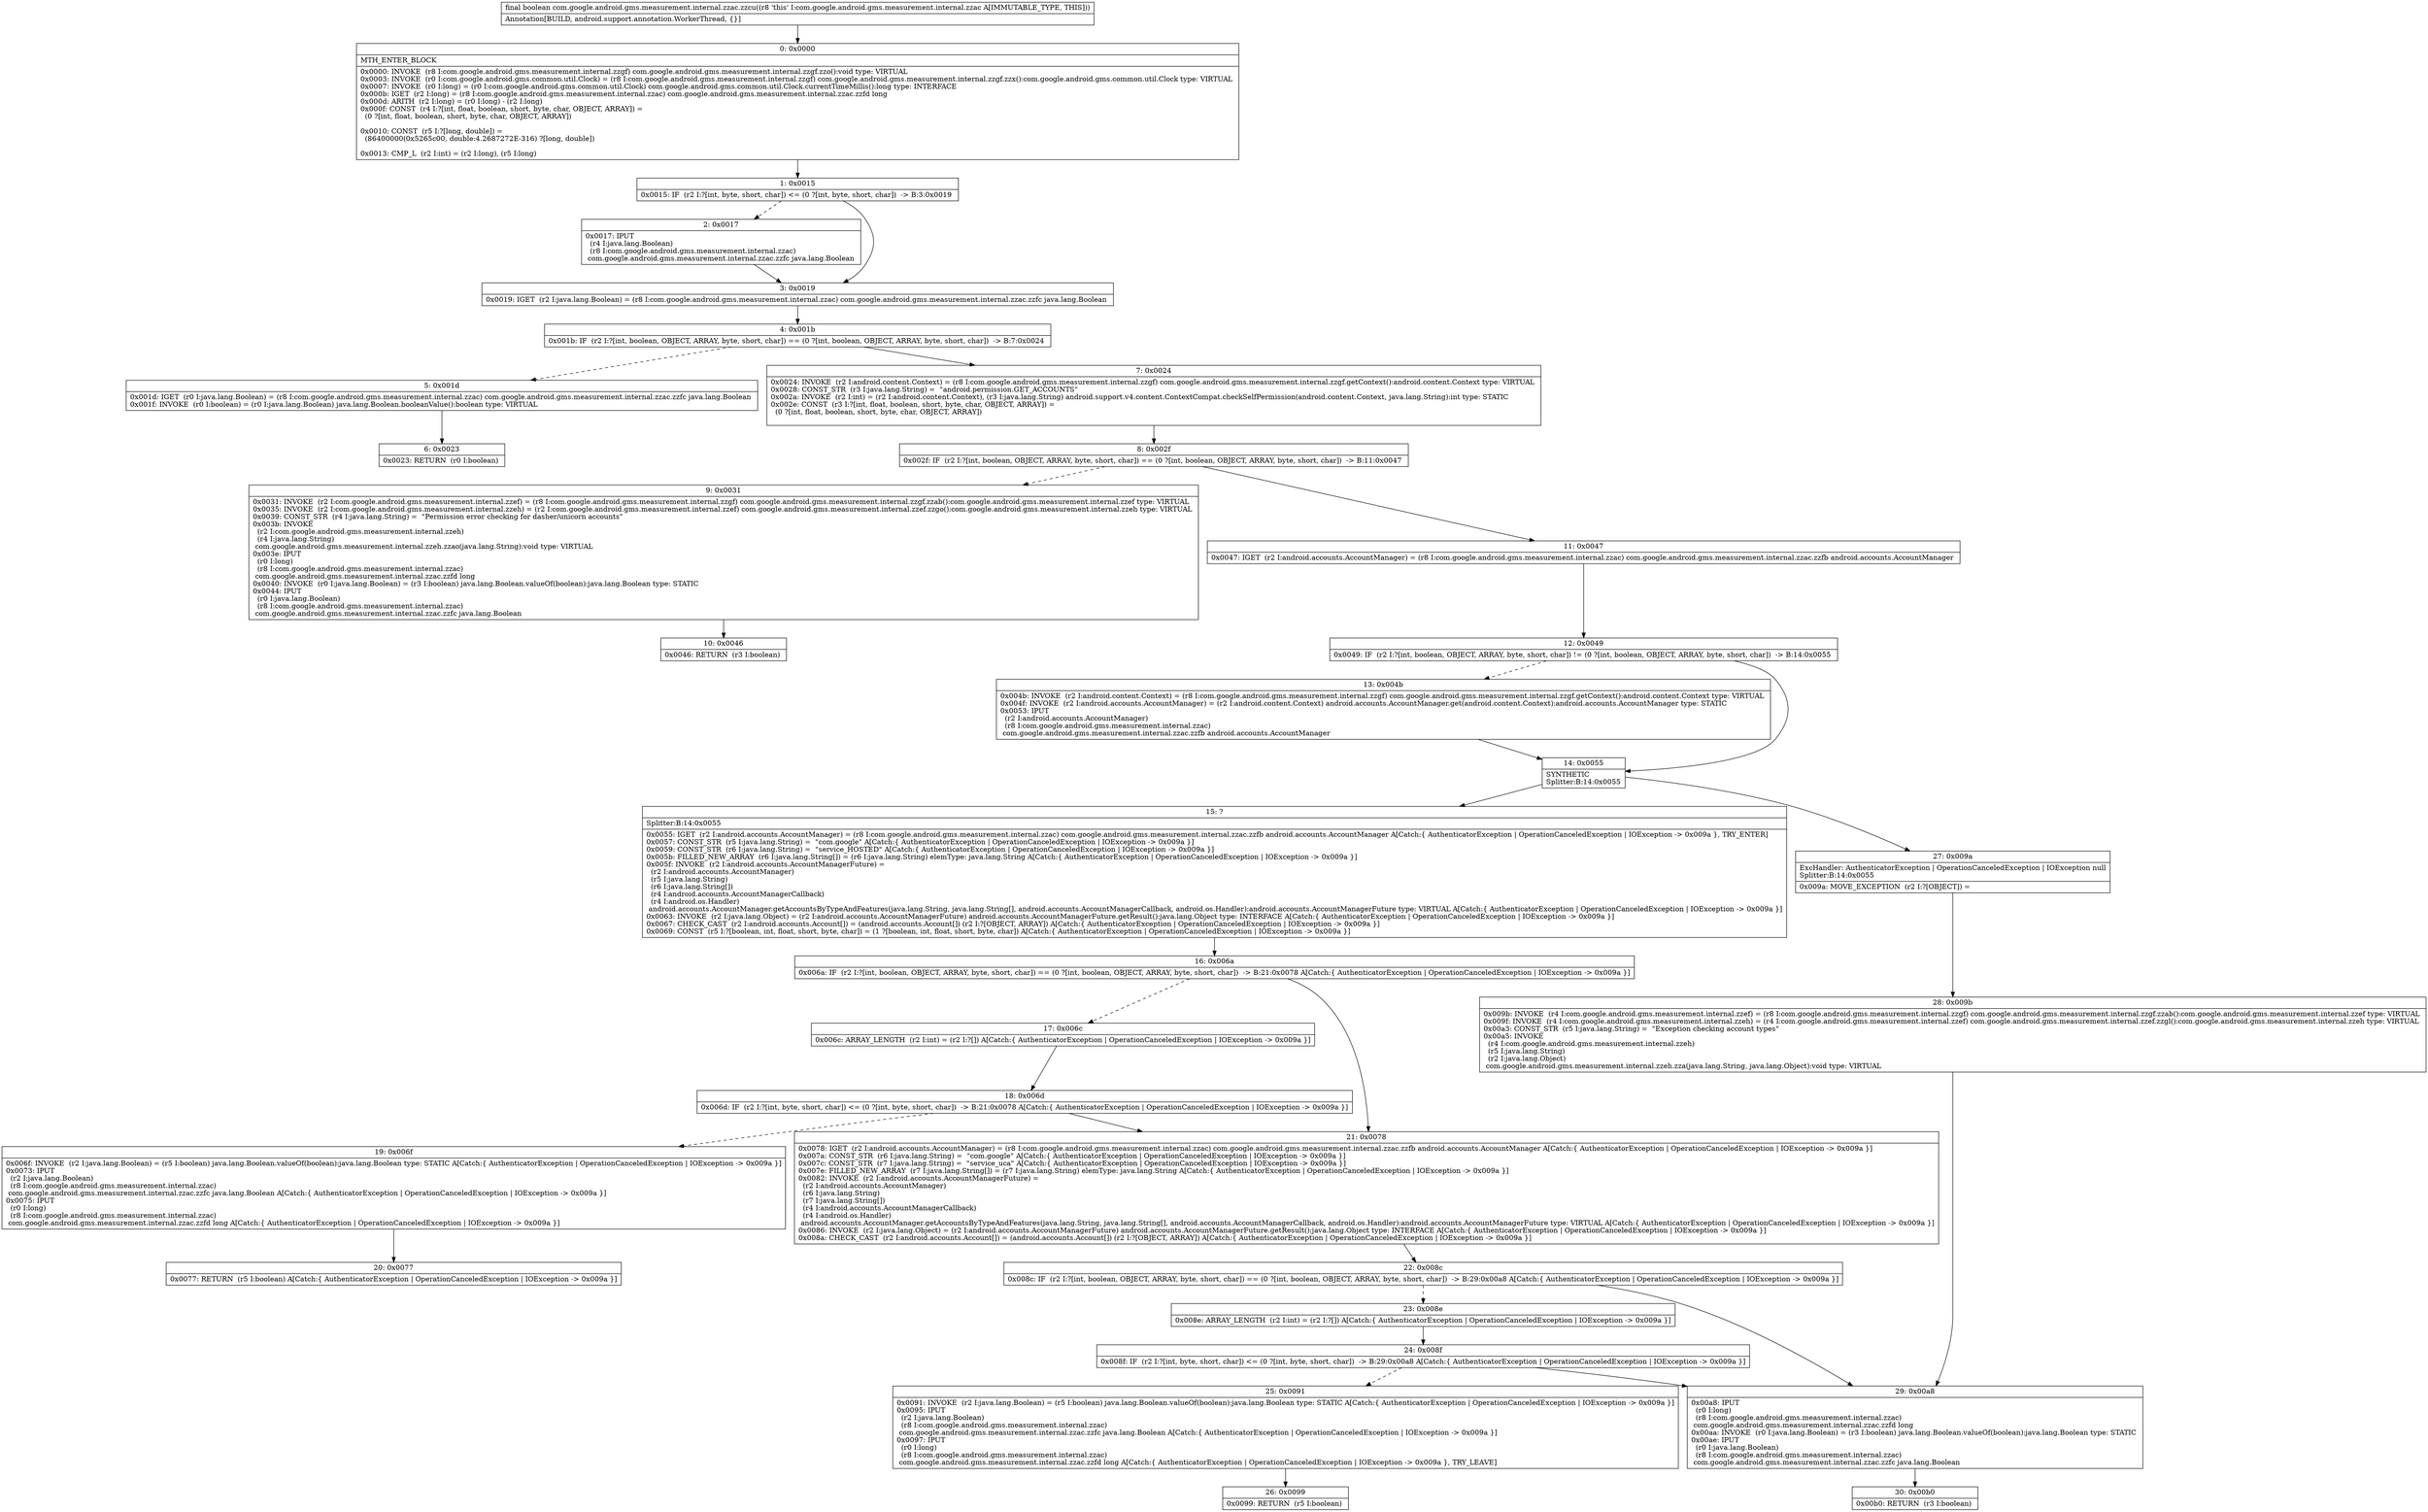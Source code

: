 digraph "CFG forcom.google.android.gms.measurement.internal.zzac.zzcu()Z" {
Node_0 [shape=record,label="{0\:\ 0x0000|MTH_ENTER_BLOCK\l|0x0000: INVOKE  (r8 I:com.google.android.gms.measurement.internal.zzgf) com.google.android.gms.measurement.internal.zzgf.zzo():void type: VIRTUAL \l0x0003: INVOKE  (r0 I:com.google.android.gms.common.util.Clock) = (r8 I:com.google.android.gms.measurement.internal.zzgf) com.google.android.gms.measurement.internal.zzgf.zzx():com.google.android.gms.common.util.Clock type: VIRTUAL \l0x0007: INVOKE  (r0 I:long) = (r0 I:com.google.android.gms.common.util.Clock) com.google.android.gms.common.util.Clock.currentTimeMillis():long type: INTERFACE \l0x000b: IGET  (r2 I:long) = (r8 I:com.google.android.gms.measurement.internal.zzac) com.google.android.gms.measurement.internal.zzac.zzfd long \l0x000d: ARITH  (r2 I:long) = (r0 I:long) \- (r2 I:long) \l0x000f: CONST  (r4 I:?[int, float, boolean, short, byte, char, OBJECT, ARRAY]) = \l  (0 ?[int, float, boolean, short, byte, char, OBJECT, ARRAY])\l \l0x0010: CONST  (r5 I:?[long, double]) = \l  (86400000(0x5265c00, double:4.2687272E\-316) ?[long, double])\l \l0x0013: CMP_L  (r2 I:int) = (r2 I:long), (r5 I:long) \l}"];
Node_1 [shape=record,label="{1\:\ 0x0015|0x0015: IF  (r2 I:?[int, byte, short, char]) \<= (0 ?[int, byte, short, char])  \-\> B:3:0x0019 \l}"];
Node_2 [shape=record,label="{2\:\ 0x0017|0x0017: IPUT  \l  (r4 I:java.lang.Boolean)\l  (r8 I:com.google.android.gms.measurement.internal.zzac)\l com.google.android.gms.measurement.internal.zzac.zzfc java.lang.Boolean \l}"];
Node_3 [shape=record,label="{3\:\ 0x0019|0x0019: IGET  (r2 I:java.lang.Boolean) = (r8 I:com.google.android.gms.measurement.internal.zzac) com.google.android.gms.measurement.internal.zzac.zzfc java.lang.Boolean \l}"];
Node_4 [shape=record,label="{4\:\ 0x001b|0x001b: IF  (r2 I:?[int, boolean, OBJECT, ARRAY, byte, short, char]) == (0 ?[int, boolean, OBJECT, ARRAY, byte, short, char])  \-\> B:7:0x0024 \l}"];
Node_5 [shape=record,label="{5\:\ 0x001d|0x001d: IGET  (r0 I:java.lang.Boolean) = (r8 I:com.google.android.gms.measurement.internal.zzac) com.google.android.gms.measurement.internal.zzac.zzfc java.lang.Boolean \l0x001f: INVOKE  (r0 I:boolean) = (r0 I:java.lang.Boolean) java.lang.Boolean.booleanValue():boolean type: VIRTUAL \l}"];
Node_6 [shape=record,label="{6\:\ 0x0023|0x0023: RETURN  (r0 I:boolean) \l}"];
Node_7 [shape=record,label="{7\:\ 0x0024|0x0024: INVOKE  (r2 I:android.content.Context) = (r8 I:com.google.android.gms.measurement.internal.zzgf) com.google.android.gms.measurement.internal.zzgf.getContext():android.content.Context type: VIRTUAL \l0x0028: CONST_STR  (r3 I:java.lang.String) =  \"android.permission.GET_ACCOUNTS\" \l0x002a: INVOKE  (r2 I:int) = (r2 I:android.content.Context), (r3 I:java.lang.String) android.support.v4.content.ContextCompat.checkSelfPermission(android.content.Context, java.lang.String):int type: STATIC \l0x002e: CONST  (r3 I:?[int, float, boolean, short, byte, char, OBJECT, ARRAY]) = \l  (0 ?[int, float, boolean, short, byte, char, OBJECT, ARRAY])\l \l}"];
Node_8 [shape=record,label="{8\:\ 0x002f|0x002f: IF  (r2 I:?[int, boolean, OBJECT, ARRAY, byte, short, char]) == (0 ?[int, boolean, OBJECT, ARRAY, byte, short, char])  \-\> B:11:0x0047 \l}"];
Node_9 [shape=record,label="{9\:\ 0x0031|0x0031: INVOKE  (r2 I:com.google.android.gms.measurement.internal.zzef) = (r8 I:com.google.android.gms.measurement.internal.zzgf) com.google.android.gms.measurement.internal.zzgf.zzab():com.google.android.gms.measurement.internal.zzef type: VIRTUAL \l0x0035: INVOKE  (r2 I:com.google.android.gms.measurement.internal.zzeh) = (r2 I:com.google.android.gms.measurement.internal.zzef) com.google.android.gms.measurement.internal.zzef.zzgo():com.google.android.gms.measurement.internal.zzeh type: VIRTUAL \l0x0039: CONST_STR  (r4 I:java.lang.String) =  \"Permission error checking for dasher\/unicorn accounts\" \l0x003b: INVOKE  \l  (r2 I:com.google.android.gms.measurement.internal.zzeh)\l  (r4 I:java.lang.String)\l com.google.android.gms.measurement.internal.zzeh.zzao(java.lang.String):void type: VIRTUAL \l0x003e: IPUT  \l  (r0 I:long)\l  (r8 I:com.google.android.gms.measurement.internal.zzac)\l com.google.android.gms.measurement.internal.zzac.zzfd long \l0x0040: INVOKE  (r0 I:java.lang.Boolean) = (r3 I:boolean) java.lang.Boolean.valueOf(boolean):java.lang.Boolean type: STATIC \l0x0044: IPUT  \l  (r0 I:java.lang.Boolean)\l  (r8 I:com.google.android.gms.measurement.internal.zzac)\l com.google.android.gms.measurement.internal.zzac.zzfc java.lang.Boolean \l}"];
Node_10 [shape=record,label="{10\:\ 0x0046|0x0046: RETURN  (r3 I:boolean) \l}"];
Node_11 [shape=record,label="{11\:\ 0x0047|0x0047: IGET  (r2 I:android.accounts.AccountManager) = (r8 I:com.google.android.gms.measurement.internal.zzac) com.google.android.gms.measurement.internal.zzac.zzfb android.accounts.AccountManager \l}"];
Node_12 [shape=record,label="{12\:\ 0x0049|0x0049: IF  (r2 I:?[int, boolean, OBJECT, ARRAY, byte, short, char]) != (0 ?[int, boolean, OBJECT, ARRAY, byte, short, char])  \-\> B:14:0x0055 \l}"];
Node_13 [shape=record,label="{13\:\ 0x004b|0x004b: INVOKE  (r2 I:android.content.Context) = (r8 I:com.google.android.gms.measurement.internal.zzgf) com.google.android.gms.measurement.internal.zzgf.getContext():android.content.Context type: VIRTUAL \l0x004f: INVOKE  (r2 I:android.accounts.AccountManager) = (r2 I:android.content.Context) android.accounts.AccountManager.get(android.content.Context):android.accounts.AccountManager type: STATIC \l0x0053: IPUT  \l  (r2 I:android.accounts.AccountManager)\l  (r8 I:com.google.android.gms.measurement.internal.zzac)\l com.google.android.gms.measurement.internal.zzac.zzfb android.accounts.AccountManager \l}"];
Node_14 [shape=record,label="{14\:\ 0x0055|SYNTHETIC\lSplitter:B:14:0x0055\l}"];
Node_15 [shape=record,label="{15\:\ ?|Splitter:B:14:0x0055\l|0x0055: IGET  (r2 I:android.accounts.AccountManager) = (r8 I:com.google.android.gms.measurement.internal.zzac) com.google.android.gms.measurement.internal.zzac.zzfb android.accounts.AccountManager A[Catch:\{ AuthenticatorException \| OperationCanceledException \| IOException \-\> 0x009a \}, TRY_ENTER]\l0x0057: CONST_STR  (r5 I:java.lang.String) =  \"com.google\" A[Catch:\{ AuthenticatorException \| OperationCanceledException \| IOException \-\> 0x009a \}]\l0x0059: CONST_STR  (r6 I:java.lang.String) =  \"service_HOSTED\" A[Catch:\{ AuthenticatorException \| OperationCanceledException \| IOException \-\> 0x009a \}]\l0x005b: FILLED_NEW_ARRAY  (r6 I:java.lang.String[]) = (r6 I:java.lang.String) elemType: java.lang.String A[Catch:\{ AuthenticatorException \| OperationCanceledException \| IOException \-\> 0x009a \}]\l0x005f: INVOKE  (r2 I:android.accounts.AccountManagerFuture) = \l  (r2 I:android.accounts.AccountManager)\l  (r5 I:java.lang.String)\l  (r6 I:java.lang.String[])\l  (r4 I:android.accounts.AccountManagerCallback)\l  (r4 I:android.os.Handler)\l android.accounts.AccountManager.getAccountsByTypeAndFeatures(java.lang.String, java.lang.String[], android.accounts.AccountManagerCallback, android.os.Handler):android.accounts.AccountManagerFuture type: VIRTUAL A[Catch:\{ AuthenticatorException \| OperationCanceledException \| IOException \-\> 0x009a \}]\l0x0063: INVOKE  (r2 I:java.lang.Object) = (r2 I:android.accounts.AccountManagerFuture) android.accounts.AccountManagerFuture.getResult():java.lang.Object type: INTERFACE A[Catch:\{ AuthenticatorException \| OperationCanceledException \| IOException \-\> 0x009a \}]\l0x0067: CHECK_CAST  (r2 I:android.accounts.Account[]) = (android.accounts.Account[]) (r2 I:?[OBJECT, ARRAY]) A[Catch:\{ AuthenticatorException \| OperationCanceledException \| IOException \-\> 0x009a \}]\l0x0069: CONST  (r5 I:?[boolean, int, float, short, byte, char]) = (1 ?[boolean, int, float, short, byte, char]) A[Catch:\{ AuthenticatorException \| OperationCanceledException \| IOException \-\> 0x009a \}]\l}"];
Node_16 [shape=record,label="{16\:\ 0x006a|0x006a: IF  (r2 I:?[int, boolean, OBJECT, ARRAY, byte, short, char]) == (0 ?[int, boolean, OBJECT, ARRAY, byte, short, char])  \-\> B:21:0x0078 A[Catch:\{ AuthenticatorException \| OperationCanceledException \| IOException \-\> 0x009a \}]\l}"];
Node_17 [shape=record,label="{17\:\ 0x006c|0x006c: ARRAY_LENGTH  (r2 I:int) = (r2 I:?[]) A[Catch:\{ AuthenticatorException \| OperationCanceledException \| IOException \-\> 0x009a \}]\l}"];
Node_18 [shape=record,label="{18\:\ 0x006d|0x006d: IF  (r2 I:?[int, byte, short, char]) \<= (0 ?[int, byte, short, char])  \-\> B:21:0x0078 A[Catch:\{ AuthenticatorException \| OperationCanceledException \| IOException \-\> 0x009a \}]\l}"];
Node_19 [shape=record,label="{19\:\ 0x006f|0x006f: INVOKE  (r2 I:java.lang.Boolean) = (r5 I:boolean) java.lang.Boolean.valueOf(boolean):java.lang.Boolean type: STATIC A[Catch:\{ AuthenticatorException \| OperationCanceledException \| IOException \-\> 0x009a \}]\l0x0073: IPUT  \l  (r2 I:java.lang.Boolean)\l  (r8 I:com.google.android.gms.measurement.internal.zzac)\l com.google.android.gms.measurement.internal.zzac.zzfc java.lang.Boolean A[Catch:\{ AuthenticatorException \| OperationCanceledException \| IOException \-\> 0x009a \}]\l0x0075: IPUT  \l  (r0 I:long)\l  (r8 I:com.google.android.gms.measurement.internal.zzac)\l com.google.android.gms.measurement.internal.zzac.zzfd long A[Catch:\{ AuthenticatorException \| OperationCanceledException \| IOException \-\> 0x009a \}]\l}"];
Node_20 [shape=record,label="{20\:\ 0x0077|0x0077: RETURN  (r5 I:boolean) A[Catch:\{ AuthenticatorException \| OperationCanceledException \| IOException \-\> 0x009a \}]\l}"];
Node_21 [shape=record,label="{21\:\ 0x0078|0x0078: IGET  (r2 I:android.accounts.AccountManager) = (r8 I:com.google.android.gms.measurement.internal.zzac) com.google.android.gms.measurement.internal.zzac.zzfb android.accounts.AccountManager A[Catch:\{ AuthenticatorException \| OperationCanceledException \| IOException \-\> 0x009a \}]\l0x007a: CONST_STR  (r6 I:java.lang.String) =  \"com.google\" A[Catch:\{ AuthenticatorException \| OperationCanceledException \| IOException \-\> 0x009a \}]\l0x007c: CONST_STR  (r7 I:java.lang.String) =  \"service_uca\" A[Catch:\{ AuthenticatorException \| OperationCanceledException \| IOException \-\> 0x009a \}]\l0x007e: FILLED_NEW_ARRAY  (r7 I:java.lang.String[]) = (r7 I:java.lang.String) elemType: java.lang.String A[Catch:\{ AuthenticatorException \| OperationCanceledException \| IOException \-\> 0x009a \}]\l0x0082: INVOKE  (r2 I:android.accounts.AccountManagerFuture) = \l  (r2 I:android.accounts.AccountManager)\l  (r6 I:java.lang.String)\l  (r7 I:java.lang.String[])\l  (r4 I:android.accounts.AccountManagerCallback)\l  (r4 I:android.os.Handler)\l android.accounts.AccountManager.getAccountsByTypeAndFeatures(java.lang.String, java.lang.String[], android.accounts.AccountManagerCallback, android.os.Handler):android.accounts.AccountManagerFuture type: VIRTUAL A[Catch:\{ AuthenticatorException \| OperationCanceledException \| IOException \-\> 0x009a \}]\l0x0086: INVOKE  (r2 I:java.lang.Object) = (r2 I:android.accounts.AccountManagerFuture) android.accounts.AccountManagerFuture.getResult():java.lang.Object type: INTERFACE A[Catch:\{ AuthenticatorException \| OperationCanceledException \| IOException \-\> 0x009a \}]\l0x008a: CHECK_CAST  (r2 I:android.accounts.Account[]) = (android.accounts.Account[]) (r2 I:?[OBJECT, ARRAY]) A[Catch:\{ AuthenticatorException \| OperationCanceledException \| IOException \-\> 0x009a \}]\l}"];
Node_22 [shape=record,label="{22\:\ 0x008c|0x008c: IF  (r2 I:?[int, boolean, OBJECT, ARRAY, byte, short, char]) == (0 ?[int, boolean, OBJECT, ARRAY, byte, short, char])  \-\> B:29:0x00a8 A[Catch:\{ AuthenticatorException \| OperationCanceledException \| IOException \-\> 0x009a \}]\l}"];
Node_23 [shape=record,label="{23\:\ 0x008e|0x008e: ARRAY_LENGTH  (r2 I:int) = (r2 I:?[]) A[Catch:\{ AuthenticatorException \| OperationCanceledException \| IOException \-\> 0x009a \}]\l}"];
Node_24 [shape=record,label="{24\:\ 0x008f|0x008f: IF  (r2 I:?[int, byte, short, char]) \<= (0 ?[int, byte, short, char])  \-\> B:29:0x00a8 A[Catch:\{ AuthenticatorException \| OperationCanceledException \| IOException \-\> 0x009a \}]\l}"];
Node_25 [shape=record,label="{25\:\ 0x0091|0x0091: INVOKE  (r2 I:java.lang.Boolean) = (r5 I:boolean) java.lang.Boolean.valueOf(boolean):java.lang.Boolean type: STATIC A[Catch:\{ AuthenticatorException \| OperationCanceledException \| IOException \-\> 0x009a \}]\l0x0095: IPUT  \l  (r2 I:java.lang.Boolean)\l  (r8 I:com.google.android.gms.measurement.internal.zzac)\l com.google.android.gms.measurement.internal.zzac.zzfc java.lang.Boolean A[Catch:\{ AuthenticatorException \| OperationCanceledException \| IOException \-\> 0x009a \}]\l0x0097: IPUT  \l  (r0 I:long)\l  (r8 I:com.google.android.gms.measurement.internal.zzac)\l com.google.android.gms.measurement.internal.zzac.zzfd long A[Catch:\{ AuthenticatorException \| OperationCanceledException \| IOException \-\> 0x009a \}, TRY_LEAVE]\l}"];
Node_26 [shape=record,label="{26\:\ 0x0099|0x0099: RETURN  (r5 I:boolean) \l}"];
Node_27 [shape=record,label="{27\:\ 0x009a|ExcHandler: AuthenticatorException \| OperationCanceledException \| IOException null\lSplitter:B:14:0x0055\l|0x009a: MOVE_EXCEPTION  (r2 I:?[OBJECT]) =  \l}"];
Node_28 [shape=record,label="{28\:\ 0x009b|0x009b: INVOKE  (r4 I:com.google.android.gms.measurement.internal.zzef) = (r8 I:com.google.android.gms.measurement.internal.zzgf) com.google.android.gms.measurement.internal.zzgf.zzab():com.google.android.gms.measurement.internal.zzef type: VIRTUAL \l0x009f: INVOKE  (r4 I:com.google.android.gms.measurement.internal.zzeh) = (r4 I:com.google.android.gms.measurement.internal.zzef) com.google.android.gms.measurement.internal.zzef.zzgl():com.google.android.gms.measurement.internal.zzeh type: VIRTUAL \l0x00a3: CONST_STR  (r5 I:java.lang.String) =  \"Exception checking account types\" \l0x00a5: INVOKE  \l  (r4 I:com.google.android.gms.measurement.internal.zzeh)\l  (r5 I:java.lang.String)\l  (r2 I:java.lang.Object)\l com.google.android.gms.measurement.internal.zzeh.zza(java.lang.String, java.lang.Object):void type: VIRTUAL \l}"];
Node_29 [shape=record,label="{29\:\ 0x00a8|0x00a8: IPUT  \l  (r0 I:long)\l  (r8 I:com.google.android.gms.measurement.internal.zzac)\l com.google.android.gms.measurement.internal.zzac.zzfd long \l0x00aa: INVOKE  (r0 I:java.lang.Boolean) = (r3 I:boolean) java.lang.Boolean.valueOf(boolean):java.lang.Boolean type: STATIC \l0x00ae: IPUT  \l  (r0 I:java.lang.Boolean)\l  (r8 I:com.google.android.gms.measurement.internal.zzac)\l com.google.android.gms.measurement.internal.zzac.zzfc java.lang.Boolean \l}"];
Node_30 [shape=record,label="{30\:\ 0x00b0|0x00b0: RETURN  (r3 I:boolean) \l}"];
MethodNode[shape=record,label="{final boolean com.google.android.gms.measurement.internal.zzac.zzcu((r8 'this' I:com.google.android.gms.measurement.internal.zzac A[IMMUTABLE_TYPE, THIS]))  | Annotation[BUILD, android.support.annotation.WorkerThread, \{\}]\l}"];
MethodNode -> Node_0;
Node_0 -> Node_1;
Node_1 -> Node_2[style=dashed];
Node_1 -> Node_3;
Node_2 -> Node_3;
Node_3 -> Node_4;
Node_4 -> Node_5[style=dashed];
Node_4 -> Node_7;
Node_5 -> Node_6;
Node_7 -> Node_8;
Node_8 -> Node_9[style=dashed];
Node_8 -> Node_11;
Node_9 -> Node_10;
Node_11 -> Node_12;
Node_12 -> Node_13[style=dashed];
Node_12 -> Node_14;
Node_13 -> Node_14;
Node_14 -> Node_15;
Node_14 -> Node_27;
Node_15 -> Node_16;
Node_16 -> Node_17[style=dashed];
Node_16 -> Node_21;
Node_17 -> Node_18;
Node_18 -> Node_19[style=dashed];
Node_18 -> Node_21;
Node_19 -> Node_20;
Node_21 -> Node_22;
Node_22 -> Node_23[style=dashed];
Node_22 -> Node_29;
Node_23 -> Node_24;
Node_24 -> Node_25[style=dashed];
Node_24 -> Node_29;
Node_25 -> Node_26;
Node_27 -> Node_28;
Node_28 -> Node_29;
Node_29 -> Node_30;
}

